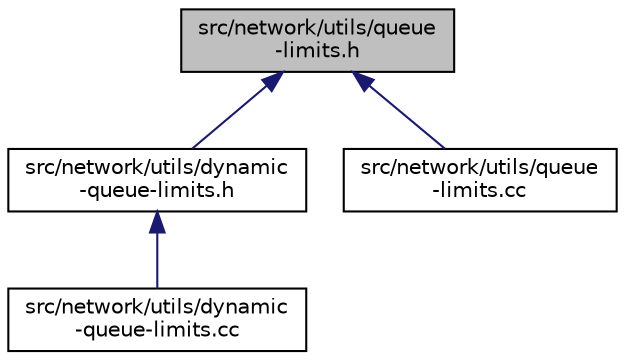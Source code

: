 digraph "src/network/utils/queue-limits.h"
{
 // LATEX_PDF_SIZE
  edge [fontname="Helvetica",fontsize="10",labelfontname="Helvetica",labelfontsize="10"];
  node [fontname="Helvetica",fontsize="10",shape=record];
  Node1 [label="src/network/utils/queue\l-limits.h",height=0.2,width=0.4,color="black", fillcolor="grey75", style="filled", fontcolor="black",tooltip=" "];
  Node1 -> Node2 [dir="back",color="midnightblue",fontsize="10",style="solid",fontname="Helvetica"];
  Node2 [label="src/network/utils/dynamic\l-queue-limits.h",height=0.2,width=0.4,color="black", fillcolor="white", style="filled",URL="$dynamic-queue-limits_8h.html",tooltip=" "];
  Node2 -> Node3 [dir="back",color="midnightblue",fontsize="10",style="solid",fontname="Helvetica"];
  Node3 [label="src/network/utils/dynamic\l-queue-limits.cc",height=0.2,width=0.4,color="black", fillcolor="white", style="filled",URL="$dynamic-queue-limits_8cc.html",tooltip=" "];
  Node1 -> Node4 [dir="back",color="midnightblue",fontsize="10",style="solid",fontname="Helvetica"];
  Node4 [label="src/network/utils/queue\l-limits.cc",height=0.2,width=0.4,color="black", fillcolor="white", style="filled",URL="$queue-limits_8cc.html",tooltip=" "];
}
